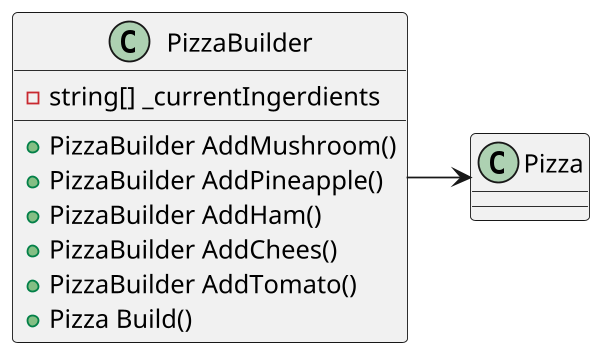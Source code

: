 @startuml Builder
scale 600*600

class PizzaBuilder{
    -string[] _currentIngerdients
    +PizzaBuilder AddMushroom()
    +PizzaBuilder AddPineapple()
    +PizzaBuilder AddHam()
    +PizzaBuilder AddChees()
    +PizzaBuilder AddTomato()
    +Pizza Build()
}

PizzaBuilder -> Pizza
@enduml
